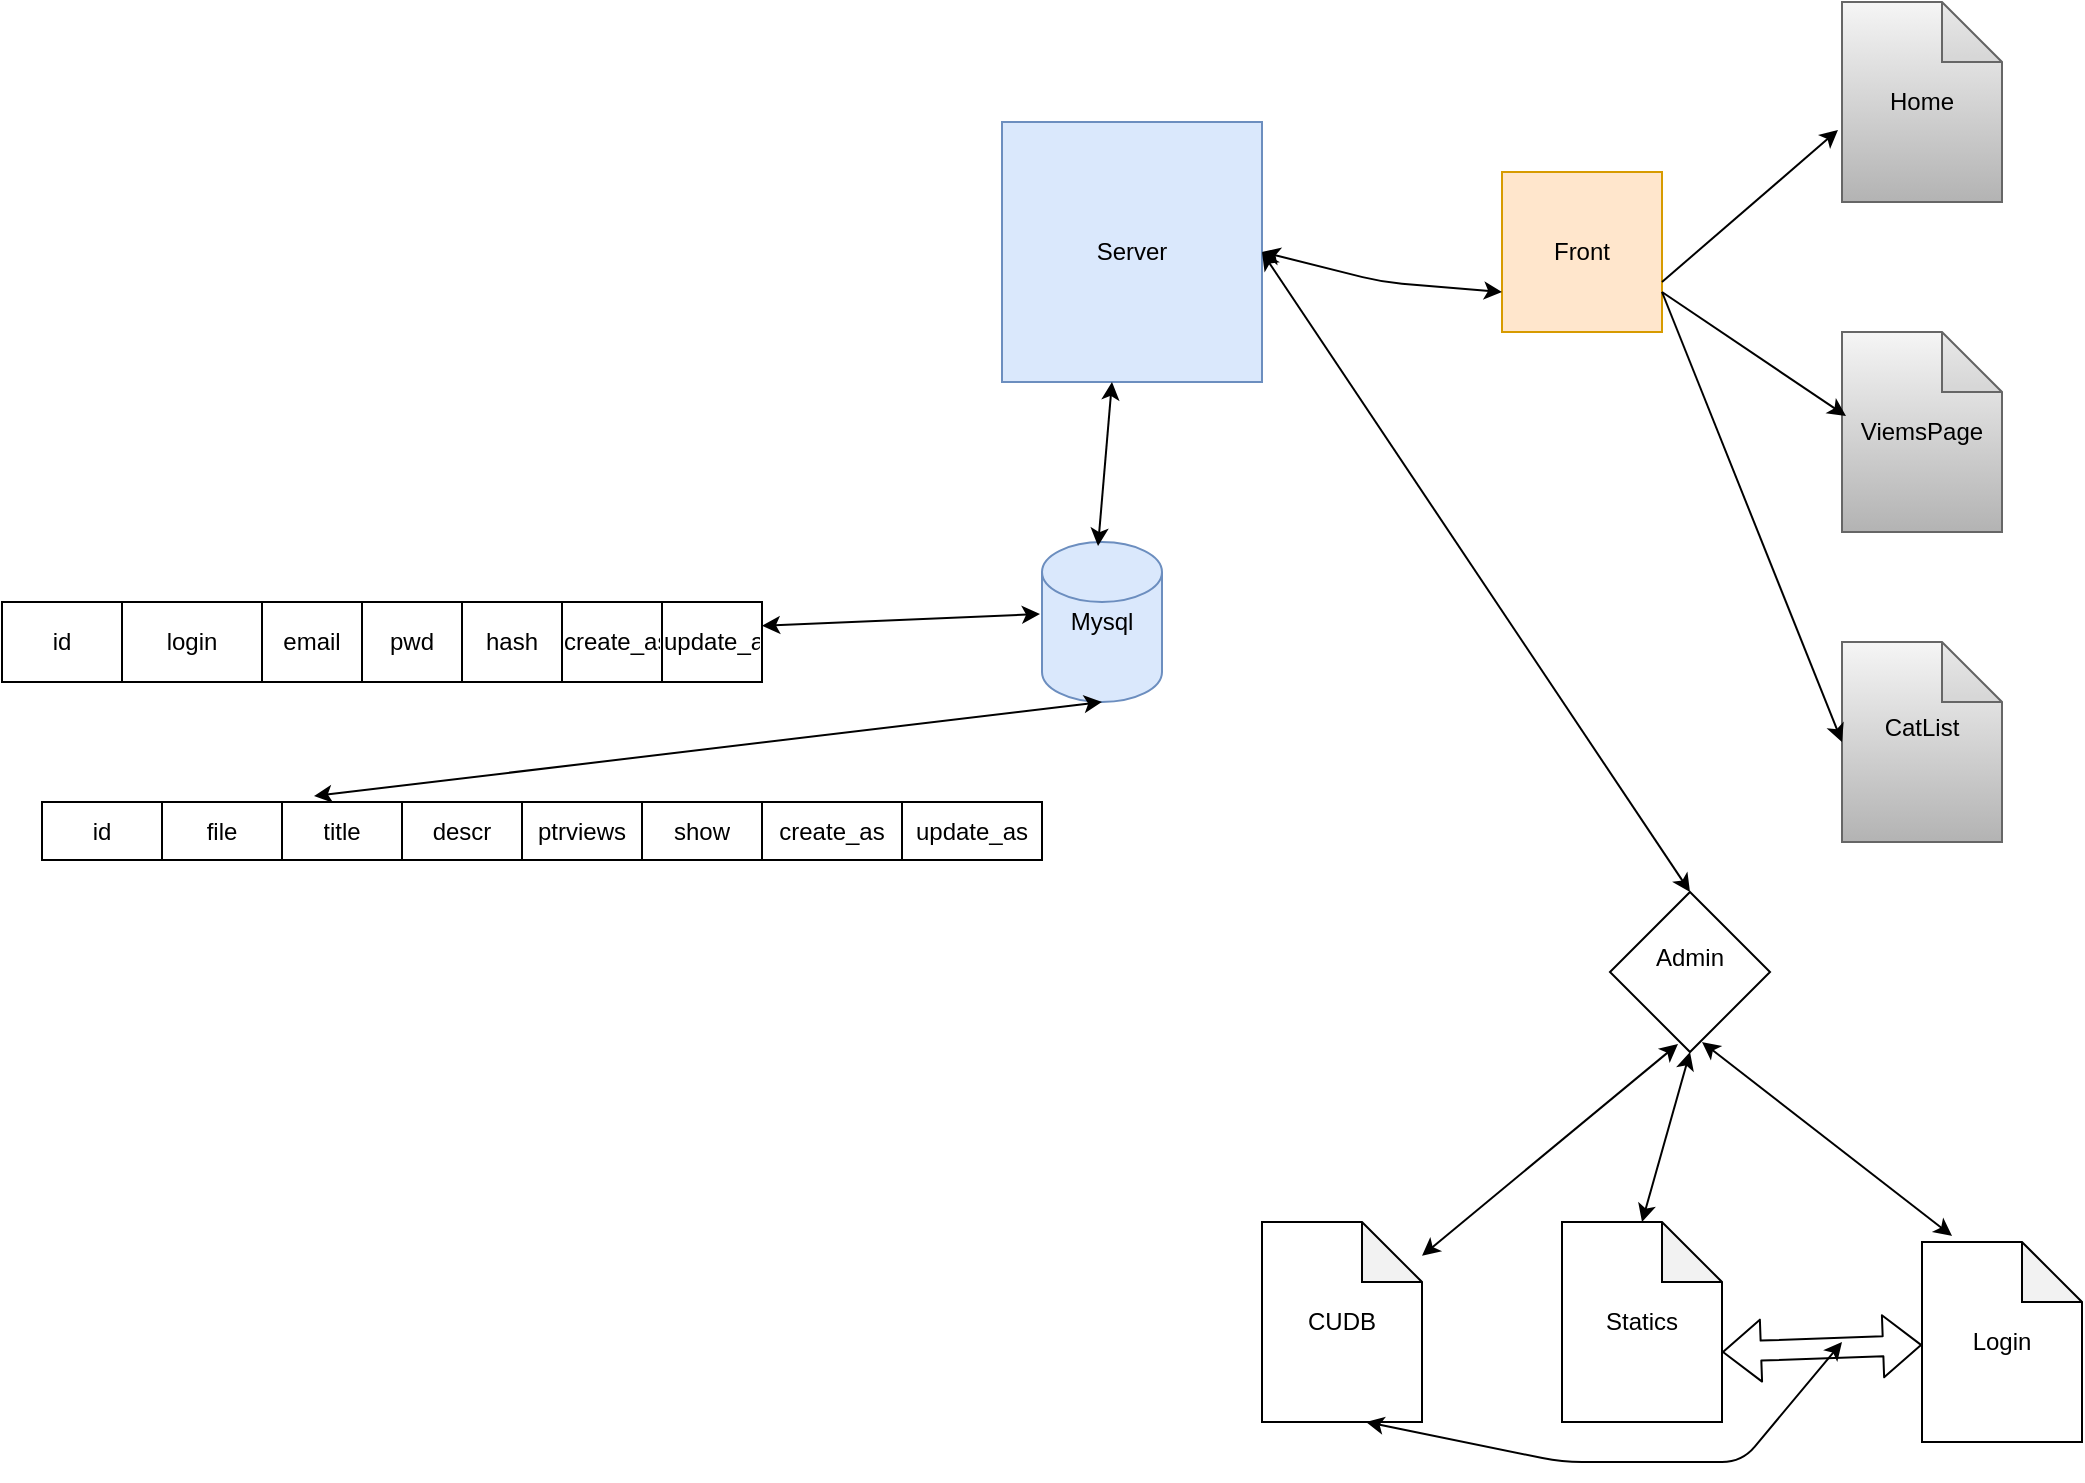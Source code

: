 <mxfile version="13.5.8" type="github">
  <diagram id="C5RBs43oDa-KdzZeNtuy" name="Page-1">
    <mxGraphModel dx="1609" dy="541" grid="1" gridSize="10" guides="1" tooltips="1" connect="1" arrows="1" fold="1" page="1" pageScale="1" pageWidth="827" pageHeight="1169" math="0" shadow="0">
      <root>
        <mxCell id="WIyWlLk6GJQsqaUBKTNV-0" />
        <mxCell id="WIyWlLk6GJQsqaUBKTNV-1" parent="WIyWlLk6GJQsqaUBKTNV-0" />
        <mxCell id="BJws64ASkt3ljexb0WcB-0" value="Server" style="whiteSpace=wrap;html=1;aspect=fixed;fillColor=#dae8fc;strokeColor=#6c8ebf;" parent="WIyWlLk6GJQsqaUBKTNV-1" vertex="1">
          <mxGeometry x="110" y="80" width="130" height="130" as="geometry" />
        </mxCell>
        <mxCell id="BJws64ASkt3ljexb0WcB-1" value="Front" style="whiteSpace=wrap;html=1;aspect=fixed;fillColor=#ffe6cc;strokeColor=#d79b00;" parent="WIyWlLk6GJQsqaUBKTNV-1" vertex="1">
          <mxGeometry x="360" y="105" width="80" height="80" as="geometry" />
        </mxCell>
        <mxCell id="BJws64ASkt3ljexb0WcB-2" value="" style="endArrow=classic;startArrow=classic;html=1;exitX=1;exitY=0.5;exitDx=0;exitDy=0;entryX=0;entryY=0.75;entryDx=0;entryDy=0;" parent="WIyWlLk6GJQsqaUBKTNV-1" source="BJws64ASkt3ljexb0WcB-0" target="BJws64ASkt3ljexb0WcB-1" edge="1">
          <mxGeometry width="50" height="50" relative="1" as="geometry">
            <mxPoint x="370" y="300" as="sourcePoint" />
            <mxPoint x="250" y="190" as="targetPoint" />
            <Array as="points">
              <mxPoint x="300" y="160" />
            </Array>
          </mxGeometry>
        </mxCell>
        <mxCell id="BJws64ASkt3ljexb0WcB-3" value="Home" style="shape=note;whiteSpace=wrap;html=1;backgroundOutline=1;darkOpacity=0.05;gradientColor=#b3b3b3;fillColor=#f5f5f5;strokeColor=#666666;" parent="WIyWlLk6GJQsqaUBKTNV-1" vertex="1">
          <mxGeometry x="530" y="20" width="80" height="100" as="geometry" />
        </mxCell>
        <mxCell id="BJws64ASkt3ljexb0WcB-4" value="ViemsPage" style="shape=note;whiteSpace=wrap;html=1;backgroundOutline=1;darkOpacity=0.05;gradientColor=#b3b3b3;fillColor=#f5f5f5;strokeColor=#666666;" parent="WIyWlLk6GJQsqaUBKTNV-1" vertex="1">
          <mxGeometry x="530" y="185" width="80" height="100" as="geometry" />
        </mxCell>
        <mxCell id="BJws64ASkt3ljexb0WcB-5" value="&lt;div&gt;CatList&lt;/div&gt;&lt;div&gt;&lt;br&gt;&lt;/div&gt;" style="shape=note;whiteSpace=wrap;html=1;backgroundOutline=1;darkOpacity=0.05;gradientColor=#b3b3b3;fillColor=#f5f5f5;strokeColor=#666666;" parent="WIyWlLk6GJQsqaUBKTNV-1" vertex="1">
          <mxGeometry x="530" y="340" width="80" height="100" as="geometry" />
        </mxCell>
        <mxCell id="BJws64ASkt3ljexb0WcB-6" value="" style="endArrow=classic;html=1;entryX=-0.025;entryY=0.64;entryDx=0;entryDy=0;entryPerimeter=0;" parent="WIyWlLk6GJQsqaUBKTNV-1" target="BJws64ASkt3ljexb0WcB-3" edge="1">
          <mxGeometry width="50" height="50" relative="1" as="geometry">
            <mxPoint x="440" y="160" as="sourcePoint" />
            <mxPoint x="490" y="110" as="targetPoint" />
          </mxGeometry>
        </mxCell>
        <mxCell id="BJws64ASkt3ljexb0WcB-7" value="" style="endArrow=classic;html=1;exitX=1;exitY=0.75;exitDx=0;exitDy=0;entryX=0.025;entryY=0.42;entryDx=0;entryDy=0;entryPerimeter=0;" parent="WIyWlLk6GJQsqaUBKTNV-1" source="BJws64ASkt3ljexb0WcB-1" target="BJws64ASkt3ljexb0WcB-4" edge="1">
          <mxGeometry width="50" height="50" relative="1" as="geometry">
            <mxPoint x="470" y="240" as="sourcePoint" />
            <mxPoint x="520" y="190" as="targetPoint" />
          </mxGeometry>
        </mxCell>
        <mxCell id="BJws64ASkt3ljexb0WcB-8" value="" style="endArrow=classic;html=1;entryX=0;entryY=0.5;entryDx=0;entryDy=0;entryPerimeter=0;exitX=1;exitY=0.75;exitDx=0;exitDy=0;" parent="WIyWlLk6GJQsqaUBKTNV-1" source="BJws64ASkt3ljexb0WcB-1" target="BJws64ASkt3ljexb0WcB-5" edge="1">
          <mxGeometry width="50" height="50" relative="1" as="geometry">
            <mxPoint x="370" y="300" as="sourcePoint" />
            <mxPoint x="520" y="380" as="targetPoint" />
          </mxGeometry>
        </mxCell>
        <mxCell id="BJws64ASkt3ljexb0WcB-9" value="Mysql" style="shape=cylinder2;whiteSpace=wrap;html=1;boundedLbl=1;backgroundOutline=1;size=15;fillColor=#dae8fc;strokeColor=#6c8ebf;" parent="WIyWlLk6GJQsqaUBKTNV-1" vertex="1">
          <mxGeometry x="130" y="290" width="60" height="80" as="geometry" />
        </mxCell>
        <mxCell id="BJws64ASkt3ljexb0WcB-10" value="" style="endArrow=classic;startArrow=classic;html=1;entryX=0.423;entryY=1;entryDx=0;entryDy=0;entryPerimeter=0;exitX=0.467;exitY=0.025;exitDx=0;exitDy=0;exitPerimeter=0;" parent="WIyWlLk6GJQsqaUBKTNV-1" source="BJws64ASkt3ljexb0WcB-9" target="BJws64ASkt3ljexb0WcB-0" edge="1">
          <mxGeometry width="50" height="50" relative="1" as="geometry">
            <mxPoint x="140" y="290" as="sourcePoint" />
            <mxPoint x="190" y="240" as="targetPoint" />
          </mxGeometry>
        </mxCell>
        <mxCell id="BJws64ASkt3ljexb0WcB-40" value="" style="endArrow=classic;startArrow=classic;html=1;entryX=0.5;entryY=1;entryDx=0;entryDy=0;entryPerimeter=0;exitX=0.272;exitY=-0.103;exitDx=0;exitDy=0;exitPerimeter=0;" parent="WIyWlLk6GJQsqaUBKTNV-1" source="BJws64ASkt3ljexb0WcB-12" target="BJws64ASkt3ljexb0WcB-9" edge="1">
          <mxGeometry width="50" height="50" relative="1" as="geometry">
            <mxPoint x="120" y="450" as="sourcePoint" />
            <mxPoint x="420" y="490" as="targetPoint" />
          </mxGeometry>
        </mxCell>
        <mxCell id="BJws64ASkt3ljexb0WcB-41" value="&lt;div&gt;Admin&lt;/div&gt;&lt;div&gt;&lt;br&gt;&lt;/div&gt;" style="rhombus;whiteSpace=wrap;html=1;" parent="WIyWlLk6GJQsqaUBKTNV-1" vertex="1">
          <mxGeometry x="414" y="465" width="80" height="80" as="geometry" />
        </mxCell>
        <mxCell id="BJws64ASkt3ljexb0WcB-42" value="" style="endArrow=classic;startArrow=classic;html=1;exitX=1;exitY=0.5;exitDx=0;exitDy=0;entryX=0.5;entryY=0;entryDx=0;entryDy=0;" parent="WIyWlLk6GJQsqaUBKTNV-1" source="BJws64ASkt3ljexb0WcB-0" target="BJws64ASkt3ljexb0WcB-41" edge="1">
          <mxGeometry width="50" height="50" relative="1" as="geometry">
            <mxPoint x="370" y="420" as="sourcePoint" />
            <mxPoint x="420" y="370" as="targetPoint" />
          </mxGeometry>
        </mxCell>
        <mxCell id="BJws64ASkt3ljexb0WcB-43" value="CUDB" style="shape=note;whiteSpace=wrap;html=1;backgroundOutline=1;darkOpacity=0.05;" parent="WIyWlLk6GJQsqaUBKTNV-1" vertex="1">
          <mxGeometry x="240" y="630" width="80" height="100" as="geometry" />
        </mxCell>
        <mxCell id="BJws64ASkt3ljexb0WcB-44" value="Statics" style="shape=note;whiteSpace=wrap;html=1;backgroundOutline=1;darkOpacity=0.05;" parent="WIyWlLk6GJQsqaUBKTNV-1" vertex="1">
          <mxGeometry x="390" y="630" width="80" height="100" as="geometry" />
        </mxCell>
        <mxCell id="BJws64ASkt3ljexb0WcB-45" value="Login" style="shape=note;whiteSpace=wrap;html=1;backgroundOutline=1;darkOpacity=0.05;" parent="WIyWlLk6GJQsqaUBKTNV-1" vertex="1">
          <mxGeometry x="570" y="640" width="80" height="100" as="geometry" />
        </mxCell>
        <mxCell id="BJws64ASkt3ljexb0WcB-48" value="" style="endArrow=classic;startArrow=classic;html=1;exitX=0.188;exitY=-0.03;exitDx=0;exitDy=0;exitPerimeter=0;" parent="WIyWlLk6GJQsqaUBKTNV-1" source="BJws64ASkt3ljexb0WcB-45" edge="1">
          <mxGeometry width="50" height="50" relative="1" as="geometry">
            <mxPoint x="370" y="570" as="sourcePoint" />
            <mxPoint x="460" y="540" as="targetPoint" />
          </mxGeometry>
        </mxCell>
        <mxCell id="BJws64ASkt3ljexb0WcB-49" value="" style="shape=flexArrow;endArrow=classic;startArrow=classic;html=1;exitX=0;exitY=0;exitDx=80;exitDy=65;exitPerimeter=0;" parent="WIyWlLk6GJQsqaUBKTNV-1" source="BJws64ASkt3ljexb0WcB-44" target="BJws64ASkt3ljexb0WcB-45" edge="1">
          <mxGeometry width="50" height="50" relative="1" as="geometry">
            <mxPoint x="370" y="570" as="sourcePoint" />
            <mxPoint x="420" y="520" as="targetPoint" />
            <Array as="points" />
          </mxGeometry>
        </mxCell>
        <mxCell id="BJws64ASkt3ljexb0WcB-51" value="" style="endArrow=classic;startArrow=classic;html=1;entryX=0.5;entryY=1;entryDx=0;entryDy=0;exitX=0.5;exitY=0;exitDx=0;exitDy=0;exitPerimeter=0;" parent="WIyWlLk6GJQsqaUBKTNV-1" source="BJws64ASkt3ljexb0WcB-44" target="BJws64ASkt3ljexb0WcB-41" edge="1">
          <mxGeometry width="50" height="50" relative="1" as="geometry">
            <mxPoint x="370" y="570" as="sourcePoint" />
            <mxPoint x="420" y="520" as="targetPoint" />
          </mxGeometry>
        </mxCell>
        <mxCell id="BJws64ASkt3ljexb0WcB-52" value="" style="endArrow=classic;startArrow=classic;html=1;exitX=0.65;exitY=1;exitDx=0;exitDy=0;exitPerimeter=0;" parent="WIyWlLk6GJQsqaUBKTNV-1" source="BJws64ASkt3ljexb0WcB-43" edge="1">
          <mxGeometry width="50" height="50" relative="1" as="geometry">
            <mxPoint x="290" y="750" as="sourcePoint" />
            <mxPoint x="530" y="690" as="targetPoint" />
            <Array as="points">
              <mxPoint x="390" y="750" />
              <mxPoint x="480" y="750" />
            </Array>
          </mxGeometry>
        </mxCell>
        <mxCell id="BJws64ASkt3ljexb0WcB-53" value="" style="endArrow=classic;startArrow=classic;html=1;entryX=0.425;entryY=0.95;entryDx=0;entryDy=0;entryPerimeter=0;" parent="WIyWlLk6GJQsqaUBKTNV-1" source="BJws64ASkt3ljexb0WcB-43" target="BJws64ASkt3ljexb0WcB-41" edge="1">
          <mxGeometry width="50" height="50" relative="1" as="geometry">
            <mxPoint x="370" y="570" as="sourcePoint" />
            <mxPoint x="420" y="520" as="targetPoint" />
          </mxGeometry>
        </mxCell>
        <mxCell id="BJws64ASkt3ljexb0WcB-11" value="" style="shape=table;html=1;whiteSpace=wrap;startSize=0;container=1;collapsible=0;childLayout=tableLayout;" parent="WIyWlLk6GJQsqaUBKTNV-1" vertex="1">
          <mxGeometry x="-370" y="420" width="500" height="29" as="geometry" />
        </mxCell>
        <mxCell id="BJws64ASkt3ljexb0WcB-12" value="" style="shape=partialRectangle;html=1;whiteSpace=wrap;collapsible=0;dropTarget=0;pointerEvents=0;fillColor=none;top=0;left=0;bottom=0;right=0;points=[[0,0.5],[1,0.5]];portConstraint=eastwest;" parent="BJws64ASkt3ljexb0WcB-11" vertex="1">
          <mxGeometry width="500" height="29" as="geometry" />
        </mxCell>
        <mxCell id="BJws64ASkt3ljexb0WcB-13" value="id" style="shape=partialRectangle;html=1;whiteSpace=wrap;connectable=0;fillColor=none;top=0;left=0;bottom=0;right=0;overflow=hidden;" parent="BJws64ASkt3ljexb0WcB-12" vertex="1">
          <mxGeometry width="60" height="29" as="geometry" />
        </mxCell>
        <mxCell id="BJws64ASkt3ljexb0WcB-14" value="file" style="shape=partialRectangle;html=1;whiteSpace=wrap;connectable=0;fillColor=none;top=0;left=0;bottom=0;right=0;overflow=hidden;" parent="BJws64ASkt3ljexb0WcB-12" vertex="1">
          <mxGeometry x="60" width="60" height="29" as="geometry" />
        </mxCell>
        <mxCell id="BJws64ASkt3ljexb0WcB-15" value="title" style="shape=partialRectangle;html=1;whiteSpace=wrap;connectable=0;fillColor=none;top=0;left=0;bottom=0;right=0;overflow=hidden;" parent="BJws64ASkt3ljexb0WcB-12" vertex="1">
          <mxGeometry x="120" width="60" height="29" as="geometry" />
        </mxCell>
        <mxCell id="BJws64ASkt3ljexb0WcB-28" value="descr" style="shape=partialRectangle;html=1;whiteSpace=wrap;connectable=0;fillColor=none;top=0;left=0;bottom=0;right=0;overflow=hidden;" parent="BJws64ASkt3ljexb0WcB-12" vertex="1">
          <mxGeometry x="180" width="60" height="29" as="geometry" />
        </mxCell>
        <mxCell id="BJws64ASkt3ljexb0WcB-32" value="ptrviews" style="shape=partialRectangle;html=1;whiteSpace=wrap;connectable=0;fillColor=none;top=0;left=0;bottom=0;right=0;overflow=hidden;" parent="BJws64ASkt3ljexb0WcB-12" vertex="1">
          <mxGeometry x="240" width="60" height="29" as="geometry" />
        </mxCell>
        <mxCell id="BJws64ASkt3ljexb0WcB-36" value="show" style="shape=partialRectangle;html=1;whiteSpace=wrap;connectable=0;fillColor=none;top=0;left=0;bottom=0;right=0;overflow=hidden;" parent="BJws64ASkt3ljexb0WcB-12" vertex="1">
          <mxGeometry x="300" width="60" height="29" as="geometry" />
        </mxCell>
        <mxCell id="6j3lEHDHj6QzYA8IiYRz-7" value="create_as" style="shape=partialRectangle;html=1;whiteSpace=wrap;connectable=0;fillColor=none;top=0;left=0;bottom=0;right=0;overflow=hidden;" vertex="1" parent="BJws64ASkt3ljexb0WcB-12">
          <mxGeometry x="360" width="70" height="29" as="geometry" />
        </mxCell>
        <mxCell id="6j3lEHDHj6QzYA8IiYRz-8" value="update_as" style="shape=partialRectangle;html=1;whiteSpace=wrap;connectable=0;fillColor=none;top=0;left=0;bottom=0;right=0;overflow=hidden;" vertex="1" parent="BJws64ASkt3ljexb0WcB-12">
          <mxGeometry x="430" width="70" height="29" as="geometry" />
        </mxCell>
        <mxCell id="BJws64ASkt3ljexb0WcB-54" value="" style="shape=table;html=1;whiteSpace=wrap;startSize=0;container=1;collapsible=0;childLayout=tableLayout;" parent="WIyWlLk6GJQsqaUBKTNV-1" vertex="1">
          <mxGeometry x="-390" y="320" width="380" height="40" as="geometry" />
        </mxCell>
        <mxCell id="BJws64ASkt3ljexb0WcB-55" value="" style="shape=partialRectangle;html=1;whiteSpace=wrap;collapsible=0;dropTarget=0;pointerEvents=0;fillColor=none;top=0;left=0;bottom=0;right=0;points=[[0,0.5],[1,0.5]];portConstraint=eastwest;" parent="BJws64ASkt3ljexb0WcB-54" vertex="1">
          <mxGeometry width="380" height="40" as="geometry" />
        </mxCell>
        <mxCell id="BJws64ASkt3ljexb0WcB-56" value="id" style="shape=partialRectangle;html=1;whiteSpace=wrap;connectable=0;fillColor=none;top=0;left=0;bottom=0;right=0;overflow=hidden;" parent="BJws64ASkt3ljexb0WcB-55" vertex="1">
          <mxGeometry width="60" height="40" as="geometry" />
        </mxCell>
        <mxCell id="BJws64ASkt3ljexb0WcB-57" value="login" style="shape=partialRectangle;html=1;whiteSpace=wrap;connectable=0;fillColor=none;top=0;left=0;bottom=0;right=0;overflow=hidden;" parent="BJws64ASkt3ljexb0WcB-55" vertex="1">
          <mxGeometry x="60" width="70" height="40" as="geometry" />
        </mxCell>
        <mxCell id="BJws64ASkt3ljexb0WcB-58" value="email" style="shape=partialRectangle;html=1;whiteSpace=wrap;connectable=0;fillColor=none;top=0;left=0;bottom=0;right=0;overflow=hidden;" parent="BJws64ASkt3ljexb0WcB-55" vertex="1">
          <mxGeometry x="130" width="50" height="40" as="geometry" />
        </mxCell>
        <mxCell id="BJws64ASkt3ljexb0WcB-67" value="pwd" style="shape=partialRectangle;html=1;whiteSpace=wrap;connectable=0;fillColor=none;top=0;left=0;bottom=0;right=0;overflow=hidden;" parent="BJws64ASkt3ljexb0WcB-55" vertex="1">
          <mxGeometry x="180" width="50" height="40" as="geometry" />
        </mxCell>
        <mxCell id="BJws64ASkt3ljexb0WcB-68" value="hash" style="shape=partialRectangle;html=1;whiteSpace=wrap;connectable=0;fillColor=none;top=0;left=0;bottom=0;right=0;overflow=hidden;" parent="BJws64ASkt3ljexb0WcB-55" vertex="1">
          <mxGeometry x="230" width="50" height="40" as="geometry" />
        </mxCell>
        <mxCell id="6j3lEHDHj6QzYA8IiYRz-9" value="create_as" style="shape=partialRectangle;html=1;whiteSpace=wrap;connectable=0;fillColor=none;top=0;left=0;bottom=0;right=0;overflow=hidden;" vertex="1" parent="BJws64ASkt3ljexb0WcB-55">
          <mxGeometry x="280" width="50" height="40" as="geometry" />
        </mxCell>
        <mxCell id="6j3lEHDHj6QzYA8IiYRz-10" value="update_as" style="shape=partialRectangle;html=1;whiteSpace=wrap;connectable=0;fillColor=none;top=0;left=0;bottom=0;right=0;overflow=hidden;" vertex="1" parent="BJws64ASkt3ljexb0WcB-55">
          <mxGeometry x="330" width="50" height="40" as="geometry" />
        </mxCell>
        <mxCell id="6j3lEHDHj6QzYA8IiYRz-11" value="" style="endArrow=classic;startArrow=classic;html=1;entryX=-0.017;entryY=0.45;entryDx=0;entryDy=0;entryPerimeter=0;" edge="1" parent="WIyWlLk6GJQsqaUBKTNV-1" source="BJws64ASkt3ljexb0WcB-55" target="BJws64ASkt3ljexb0WcB-9">
          <mxGeometry width="50" height="50" relative="1" as="geometry">
            <mxPoint x="-10" y="450" as="sourcePoint" />
            <mxPoint x="40" y="400" as="targetPoint" />
          </mxGeometry>
        </mxCell>
      </root>
    </mxGraphModel>
  </diagram>
</mxfile>
